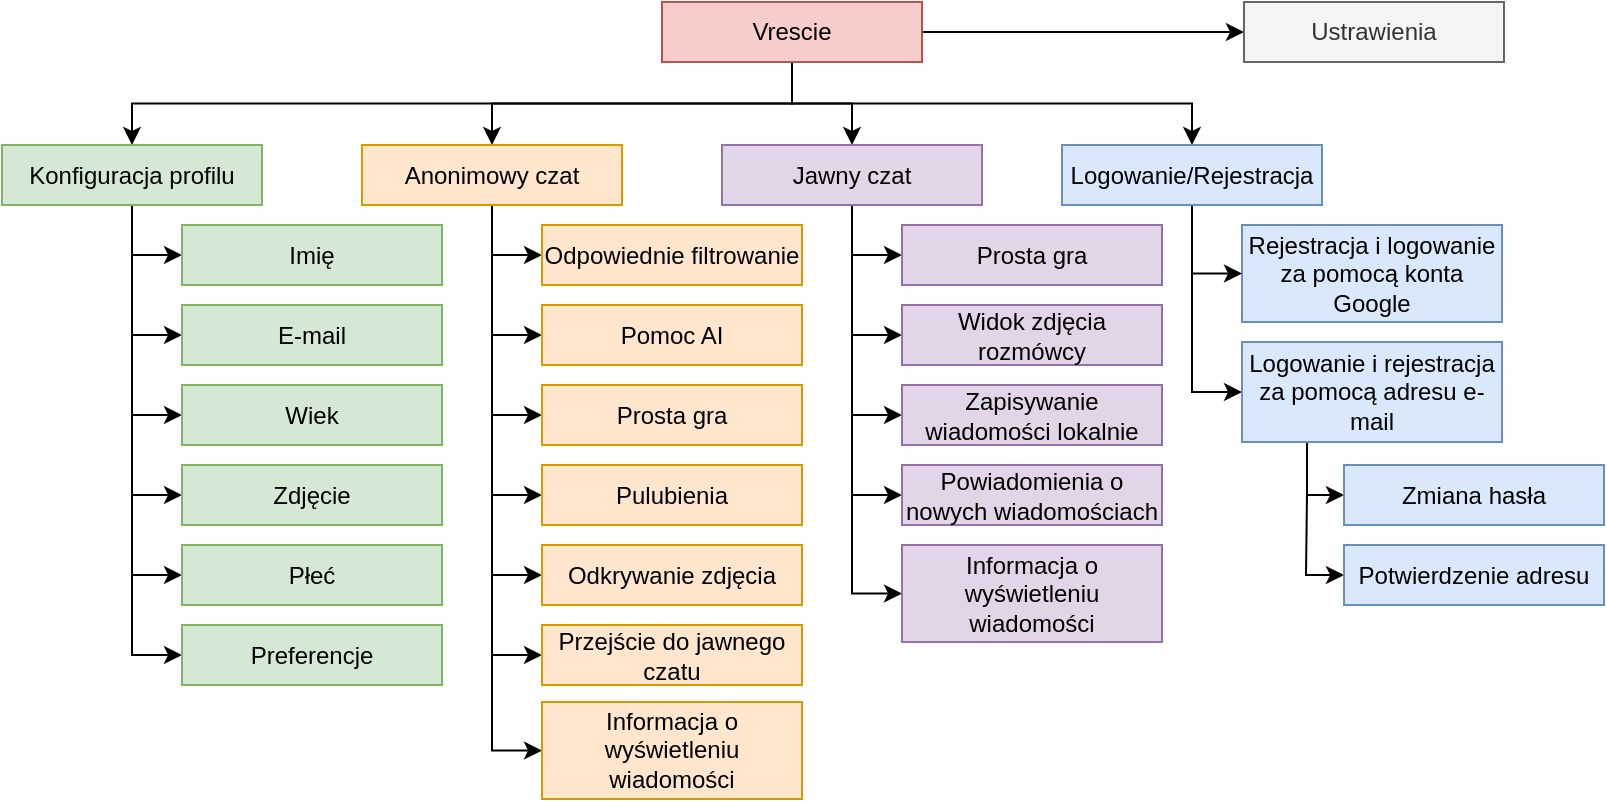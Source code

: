 <mxfile version="21.2.1" type="device">
  <diagram name="Strona-1" id="jQVSxmD1ai50yAvZqFfG">
    <mxGraphModel dx="1176" dy="674" grid="1" gridSize="10" guides="1" tooltips="1" connect="1" arrows="1" fold="1" page="1" pageScale="1" pageWidth="827" pageHeight="1169" math="0" shadow="0">
      <root>
        <mxCell id="0" />
        <mxCell id="1" parent="0" />
        <mxCell id="bWVJSOpvPe0iUiuz9hf4-24" style="edgeStyle=orthogonalEdgeStyle;rounded=0;orthogonalLoop=1;jettySize=auto;html=1;exitX=0.5;exitY=1;exitDx=0;exitDy=0;entryX=0.5;entryY=0;entryDx=0;entryDy=0;" edge="1" parent="1" source="k4PEMNSWHaucwCbMSD-h-1" target="Bjf6NippsOxRQ5bMpOt--7">
          <mxGeometry relative="1" as="geometry" />
        </mxCell>
        <mxCell id="bWVJSOpvPe0iUiuz9hf4-25" style="edgeStyle=orthogonalEdgeStyle;rounded=0;orthogonalLoop=1;jettySize=auto;html=1;exitX=0.5;exitY=1;exitDx=0;exitDy=0;" edge="1" parent="1" source="k4PEMNSWHaucwCbMSD-h-1" target="k4PEMNSWHaucwCbMSD-h-20">
          <mxGeometry relative="1" as="geometry" />
        </mxCell>
        <mxCell id="bWVJSOpvPe0iUiuz9hf4-26" style="edgeStyle=orthogonalEdgeStyle;rounded=0;orthogonalLoop=1;jettySize=auto;html=1;exitX=0.5;exitY=1;exitDx=0;exitDy=0;" edge="1" parent="1" source="k4PEMNSWHaucwCbMSD-h-1" target="k4PEMNSWHaucwCbMSD-h-2">
          <mxGeometry relative="1" as="geometry" />
        </mxCell>
        <mxCell id="bWVJSOpvPe0iUiuz9hf4-27" style="edgeStyle=orthogonalEdgeStyle;rounded=0;orthogonalLoop=1;jettySize=auto;html=1;exitX=0.5;exitY=1;exitDx=0;exitDy=0;entryX=0.5;entryY=0;entryDx=0;entryDy=0;" edge="1" parent="1" source="k4PEMNSWHaucwCbMSD-h-1" target="OP7j1k-5egRmfv-Ufrpp-4">
          <mxGeometry relative="1" as="geometry" />
        </mxCell>
        <mxCell id="bWVJSOpvPe0iUiuz9hf4-29" style="edgeStyle=orthogonalEdgeStyle;rounded=0;orthogonalLoop=1;jettySize=auto;html=1;exitX=1;exitY=0.5;exitDx=0;exitDy=0;entryX=0;entryY=0.5;entryDx=0;entryDy=0;" edge="1" parent="1" source="k4PEMNSWHaucwCbMSD-h-1" target="bWVJSOpvPe0iUiuz9hf4-28">
          <mxGeometry relative="1" as="geometry" />
        </mxCell>
        <mxCell id="k4PEMNSWHaucwCbMSD-h-1" value="Vrescie" style="rounded=0;whiteSpace=wrap;html=1;fillColor=#f8cecc;strokeColor=#b85450;" parent="1" vertex="1">
          <mxGeometry x="349" y="60" width="130" height="30" as="geometry" />
        </mxCell>
        <mxCell id="OP7j1k-5egRmfv-Ufrpp-6" style="edgeStyle=orthogonalEdgeStyle;rounded=0;orthogonalLoop=1;jettySize=auto;html=1;exitX=0.5;exitY=1;exitDx=0;exitDy=0;entryX=0;entryY=0.5;entryDx=0;entryDy=0;" parent="1" source="k4PEMNSWHaucwCbMSD-h-2" target="k4PEMNSWHaucwCbMSD-h-3" edge="1">
          <mxGeometry relative="1" as="geometry">
            <Array as="points">
              <mxPoint x="84" y="187" />
            </Array>
          </mxGeometry>
        </mxCell>
        <mxCell id="OP7j1k-5egRmfv-Ufrpp-8" style="edgeStyle=orthogonalEdgeStyle;rounded=0;orthogonalLoop=1;jettySize=auto;html=1;exitX=0.5;exitY=1;exitDx=0;exitDy=0;entryX=0;entryY=0.5;entryDx=0;entryDy=0;" parent="1" source="k4PEMNSWHaucwCbMSD-h-2" target="k4PEMNSWHaucwCbMSD-h-7" edge="1">
          <mxGeometry relative="1" as="geometry" />
        </mxCell>
        <mxCell id="OP7j1k-5egRmfv-Ufrpp-9" style="edgeStyle=orthogonalEdgeStyle;rounded=0;orthogonalLoop=1;jettySize=auto;html=1;exitX=0.5;exitY=1;exitDx=0;exitDy=0;entryX=0;entryY=0.5;entryDx=0;entryDy=0;" parent="1" source="k4PEMNSWHaucwCbMSD-h-2" target="k4PEMNSWHaucwCbMSD-h-23" edge="1">
          <mxGeometry relative="1" as="geometry" />
        </mxCell>
        <mxCell id="OP7j1k-5egRmfv-Ufrpp-12" style="edgeStyle=orthogonalEdgeStyle;rounded=0;orthogonalLoop=1;jettySize=auto;html=1;exitX=0.5;exitY=1;exitDx=0;exitDy=0;entryX=0;entryY=0.5;entryDx=0;entryDy=0;" parent="1" source="k4PEMNSWHaucwCbMSD-h-2" target="k4PEMNSWHaucwCbMSD-h-10" edge="1">
          <mxGeometry relative="1" as="geometry" />
        </mxCell>
        <mxCell id="OP7j1k-5egRmfv-Ufrpp-19" style="edgeStyle=orthogonalEdgeStyle;rounded=0;orthogonalLoop=1;jettySize=auto;html=1;exitX=0.5;exitY=1;exitDx=0;exitDy=0;entryX=0;entryY=0.5;entryDx=0;entryDy=0;" parent="1" source="k4PEMNSWHaucwCbMSD-h-2" target="k4PEMNSWHaucwCbMSD-h-17" edge="1">
          <mxGeometry relative="1" as="geometry" />
        </mxCell>
        <mxCell id="bWVJSOpvPe0iUiuz9hf4-3" style="edgeStyle=orthogonalEdgeStyle;rounded=0;orthogonalLoop=1;jettySize=auto;html=1;exitX=0.5;exitY=1;exitDx=0;exitDy=0;entryX=0;entryY=0.5;entryDx=0;entryDy=0;" edge="1" parent="1" source="k4PEMNSWHaucwCbMSD-h-2" target="bWVJSOpvPe0iUiuz9hf4-2">
          <mxGeometry relative="1" as="geometry" />
        </mxCell>
        <mxCell id="k4PEMNSWHaucwCbMSD-h-2" value="Konfiguracja profilu" style="rounded=0;whiteSpace=wrap;html=1;fillColor=#d5e8d4;strokeColor=#82b366;" parent="1" vertex="1">
          <mxGeometry x="19" y="131.5" width="130" height="30" as="geometry" />
        </mxCell>
        <mxCell id="k4PEMNSWHaucwCbMSD-h-3" value="Imię" style="rounded=0;whiteSpace=wrap;html=1;fillColor=#d5e8d4;strokeColor=#82b366;" parent="1" vertex="1">
          <mxGeometry x="109" y="171.5" width="130" height="30" as="geometry" />
        </mxCell>
        <mxCell id="k4PEMNSWHaucwCbMSD-h-7" value="Wiek" style="rounded=0;whiteSpace=wrap;html=1;fillColor=#d5e8d4;strokeColor=#82b366;" parent="1" vertex="1">
          <mxGeometry x="109" y="251.5" width="130" height="30" as="geometry" />
        </mxCell>
        <mxCell id="k4PEMNSWHaucwCbMSD-h-10" value="Preferencje" style="rounded=0;whiteSpace=wrap;html=1;fillColor=#d5e8d4;strokeColor=#82b366;" parent="1" vertex="1">
          <mxGeometry x="109" y="371.5" width="130" height="30" as="geometry" />
        </mxCell>
        <mxCell id="k4PEMNSWHaucwCbMSD-h-17" value="Płeć" style="rounded=0;whiteSpace=wrap;html=1;fillColor=#d5e8d4;strokeColor=#82b366;" parent="1" vertex="1">
          <mxGeometry x="109" y="331.5" width="130" height="30" as="geometry" />
        </mxCell>
        <mxCell id="OP7j1k-5egRmfv-Ufrpp-26" style="edgeStyle=orthogonalEdgeStyle;rounded=0;orthogonalLoop=1;jettySize=auto;html=1;exitX=0.5;exitY=1;exitDx=0;exitDy=0;entryX=0;entryY=0.5;entryDx=0;entryDy=0;" parent="1" source="k4PEMNSWHaucwCbMSD-h-20" target="k4PEMNSWHaucwCbMSD-h-30" edge="1">
          <mxGeometry relative="1" as="geometry">
            <Array as="points">
              <mxPoint x="264" y="187" />
            </Array>
          </mxGeometry>
        </mxCell>
        <mxCell id="OP7j1k-5egRmfv-Ufrpp-27" style="edgeStyle=orthogonalEdgeStyle;rounded=0;orthogonalLoop=1;jettySize=auto;html=1;exitX=0.5;exitY=1;exitDx=0;exitDy=0;entryX=0;entryY=0.5;entryDx=0;entryDy=0;" parent="1" source="k4PEMNSWHaucwCbMSD-h-20" target="k4PEMNSWHaucwCbMSD-h-28" edge="1">
          <mxGeometry relative="1" as="geometry" />
        </mxCell>
        <mxCell id="OP7j1k-5egRmfv-Ufrpp-30" style="edgeStyle=orthogonalEdgeStyle;rounded=0;orthogonalLoop=1;jettySize=auto;html=1;exitX=0.5;exitY=1;exitDx=0;exitDy=0;entryX=0;entryY=0.5;entryDx=0;entryDy=0;" parent="1" source="k4PEMNSWHaucwCbMSD-h-20" target="k4PEMNSWHaucwCbMSD-h-27" edge="1">
          <mxGeometry relative="1" as="geometry" />
        </mxCell>
        <mxCell id="bWVJSOpvPe0iUiuz9hf4-7" style="edgeStyle=orthogonalEdgeStyle;rounded=0;orthogonalLoop=1;jettySize=auto;html=1;exitX=0.5;exitY=1;exitDx=0;exitDy=0;entryX=0;entryY=0.5;entryDx=0;entryDy=0;" edge="1" parent="1" source="k4PEMNSWHaucwCbMSD-h-20" target="bWVJSOpvPe0iUiuz9hf4-4">
          <mxGeometry relative="1" as="geometry" />
        </mxCell>
        <mxCell id="bWVJSOpvPe0iUiuz9hf4-8" style="edgeStyle=orthogonalEdgeStyle;rounded=0;orthogonalLoop=1;jettySize=auto;html=1;exitX=0.5;exitY=1;exitDx=0;exitDy=0;entryX=0;entryY=0.5;entryDx=0;entryDy=0;" edge="1" parent="1" source="k4PEMNSWHaucwCbMSD-h-20" target="bWVJSOpvPe0iUiuz9hf4-5">
          <mxGeometry relative="1" as="geometry" />
        </mxCell>
        <mxCell id="bWVJSOpvPe0iUiuz9hf4-9" style="edgeStyle=orthogonalEdgeStyle;rounded=0;orthogonalLoop=1;jettySize=auto;html=1;exitX=0.5;exitY=1;exitDx=0;exitDy=0;entryX=0;entryY=0.5;entryDx=0;entryDy=0;" edge="1" parent="1" source="k4PEMNSWHaucwCbMSD-h-20" target="bWVJSOpvPe0iUiuz9hf4-6">
          <mxGeometry relative="1" as="geometry" />
        </mxCell>
        <mxCell id="bWVJSOpvPe0iUiuz9hf4-11" style="edgeStyle=orthogonalEdgeStyle;rounded=0;orthogonalLoop=1;jettySize=auto;html=1;exitX=0.5;exitY=1;exitDx=0;exitDy=0;entryX=0;entryY=0.5;entryDx=0;entryDy=0;" edge="1" parent="1" source="k4PEMNSWHaucwCbMSD-h-20" target="bWVJSOpvPe0iUiuz9hf4-10">
          <mxGeometry relative="1" as="geometry" />
        </mxCell>
        <mxCell id="k4PEMNSWHaucwCbMSD-h-20" value="Anonimowy czat" style="rounded=0;whiteSpace=wrap;html=1;fillColor=#ffe6cc;strokeColor=#d79b00;" parent="1" vertex="1">
          <mxGeometry x="199" y="131.5" width="130" height="30" as="geometry" />
        </mxCell>
        <mxCell id="k4PEMNSWHaucwCbMSD-h-21" value="Rejestracja i logowanie za pomocą konta Google" style="rounded=0;whiteSpace=wrap;html=1;fillColor=#dae8fc;strokeColor=#6c8ebf;" parent="1" vertex="1">
          <mxGeometry x="639" y="171.5" width="130" height="48.5" as="geometry" />
        </mxCell>
        <mxCell id="k4PEMNSWHaucwCbMSD-h-23" value="Zdjęcie" style="rounded=0;whiteSpace=wrap;html=1;fillColor=#d5e8d4;strokeColor=#82b366;" parent="1" vertex="1">
          <mxGeometry x="109" y="291.5" width="130" height="30" as="geometry" />
        </mxCell>
        <mxCell id="k4PEMNSWHaucwCbMSD-h-27" value="Prosta gra" style="rounded=0;whiteSpace=wrap;html=1;fillColor=#ffe6cc;strokeColor=#d79b00;" parent="1" vertex="1">
          <mxGeometry x="289" y="251.5" width="130" height="30" as="geometry" />
        </mxCell>
        <mxCell id="k4PEMNSWHaucwCbMSD-h-28" value="Pomoc AI" style="rounded=0;whiteSpace=wrap;html=1;fillColor=#ffe6cc;strokeColor=#d79b00;" parent="1" vertex="1">
          <mxGeometry x="289" y="211.5" width="130" height="30" as="geometry" />
        </mxCell>
        <mxCell id="k4PEMNSWHaucwCbMSD-h-30" value="Odpowiednie filtrowanie" style="rounded=0;whiteSpace=wrap;html=1;fillColor=#ffe6cc;strokeColor=#d79b00;" parent="1" vertex="1">
          <mxGeometry x="289" y="171.5" width="130" height="30" as="geometry" />
        </mxCell>
        <mxCell id="OP7j1k-5egRmfv-Ufrpp-31" style="edgeStyle=orthogonalEdgeStyle;rounded=0;orthogonalLoop=1;jettySize=auto;html=1;exitX=0.5;exitY=1;exitDx=0;exitDy=0;entryX=0;entryY=0.5;entryDx=0;entryDy=0;" parent="1" source="OP7j1k-5egRmfv-Ufrpp-4" target="k4PEMNSWHaucwCbMSD-h-21" edge="1">
          <mxGeometry relative="1" as="geometry">
            <Array as="points">
              <mxPoint x="614" y="196" />
            </Array>
          </mxGeometry>
        </mxCell>
        <mxCell id="bWVJSOpvPe0iUiuz9hf4-16" style="edgeStyle=orthogonalEdgeStyle;rounded=0;orthogonalLoop=1;jettySize=auto;html=1;exitX=0.5;exitY=1;exitDx=0;exitDy=0;entryX=0;entryY=0.5;entryDx=0;entryDy=0;" edge="1" parent="1" source="OP7j1k-5egRmfv-Ufrpp-4" target="bWVJSOpvPe0iUiuz9hf4-13">
          <mxGeometry relative="1" as="geometry" />
        </mxCell>
        <mxCell id="OP7j1k-5egRmfv-Ufrpp-4" value="Logowanie/Rejestracja" style="rounded=0;whiteSpace=wrap;html=1;fillColor=#dae8fc;strokeColor=#6c8ebf;" parent="1" vertex="1">
          <mxGeometry x="549" y="131.5" width="130" height="30" as="geometry" />
        </mxCell>
        <mxCell id="Bjf6NippsOxRQ5bMpOt--2" style="edgeStyle=orthogonalEdgeStyle;rounded=0;orthogonalLoop=1;jettySize=auto;html=1;exitX=0.5;exitY=1;exitDx=0;exitDy=0;entryX=0;entryY=0.5;entryDx=0;entryDy=0;" parent="1" source="Bjf6NippsOxRQ5bMpOt--7" target="Bjf6NippsOxRQ5bMpOt--12" edge="1">
          <mxGeometry relative="1" as="geometry">
            <Array as="points">
              <mxPoint x="444" y="187" />
            </Array>
          </mxGeometry>
        </mxCell>
        <mxCell id="Bjf6NippsOxRQ5bMpOt--3" style="edgeStyle=orthogonalEdgeStyle;rounded=0;orthogonalLoop=1;jettySize=auto;html=1;exitX=0.5;exitY=1;exitDx=0;exitDy=0;entryX=0;entryY=0.5;entryDx=0;entryDy=0;" parent="1" source="Bjf6NippsOxRQ5bMpOt--7" target="Bjf6NippsOxRQ5bMpOt--10" edge="1">
          <mxGeometry relative="1" as="geometry" />
        </mxCell>
        <mxCell id="Bjf6NippsOxRQ5bMpOt--4" style="edgeStyle=orthogonalEdgeStyle;rounded=0;orthogonalLoop=1;jettySize=auto;html=1;exitX=0.5;exitY=1;exitDx=0;exitDy=0;entryX=0;entryY=0.5;entryDx=0;entryDy=0;" parent="1" source="Bjf6NippsOxRQ5bMpOt--7" target="Bjf6NippsOxRQ5bMpOt--11" edge="1">
          <mxGeometry relative="1" as="geometry" />
        </mxCell>
        <mxCell id="Bjf6NippsOxRQ5bMpOt--5" style="edgeStyle=orthogonalEdgeStyle;rounded=0;orthogonalLoop=1;jettySize=auto;html=1;exitX=0.5;exitY=1;exitDx=0;exitDy=0;entryX=0;entryY=0.5;entryDx=0;entryDy=0;" parent="1" source="Bjf6NippsOxRQ5bMpOt--7" target="Bjf6NippsOxRQ5bMpOt--8" edge="1">
          <mxGeometry relative="1" as="geometry" />
        </mxCell>
        <mxCell id="Bjf6NippsOxRQ5bMpOt--6" style="edgeStyle=orthogonalEdgeStyle;rounded=0;orthogonalLoop=1;jettySize=auto;html=1;exitX=0.5;exitY=1;exitDx=0;exitDy=0;entryX=0;entryY=0.5;entryDx=0;entryDy=0;" parent="1" source="Bjf6NippsOxRQ5bMpOt--7" target="Bjf6NippsOxRQ5bMpOt--9" edge="1">
          <mxGeometry relative="1" as="geometry" />
        </mxCell>
        <mxCell id="Bjf6NippsOxRQ5bMpOt--7" value="Jawny czat" style="rounded=0;whiteSpace=wrap;html=1;fillColor=#e1d5e7;strokeColor=#9673a6;" parent="1" vertex="1">
          <mxGeometry x="379" y="131.5" width="130" height="30" as="geometry" />
        </mxCell>
        <mxCell id="Bjf6NippsOxRQ5bMpOt--8" value="Powiadomienia o nowych wiadomościach" style="rounded=0;whiteSpace=wrap;html=1;fillColor=#e1d5e7;strokeColor=#9673a6;" parent="1" vertex="1">
          <mxGeometry x="469" y="291.5" width="130" height="30" as="geometry" />
        </mxCell>
        <mxCell id="Bjf6NippsOxRQ5bMpOt--9" value="Informacja o wyświetleniu wiadomości" style="rounded=0;whiteSpace=wrap;html=1;fillColor=#e1d5e7;strokeColor=#9673a6;" parent="1" vertex="1">
          <mxGeometry x="469" y="331.5" width="130" height="48.5" as="geometry" />
        </mxCell>
        <mxCell id="Bjf6NippsOxRQ5bMpOt--10" value="Widok zdjęcia rozmówcy" style="rounded=0;whiteSpace=wrap;html=1;fillColor=#e1d5e7;strokeColor=#9673a6;" parent="1" vertex="1">
          <mxGeometry x="469" y="211.5" width="130" height="30" as="geometry" />
        </mxCell>
        <mxCell id="Bjf6NippsOxRQ5bMpOt--11" value="Zapisywanie wiadomości lokalnie" style="rounded=0;whiteSpace=wrap;html=1;fillColor=#e1d5e7;strokeColor=#9673a6;" parent="1" vertex="1">
          <mxGeometry x="469" y="251.5" width="130" height="30" as="geometry" />
        </mxCell>
        <mxCell id="Bjf6NippsOxRQ5bMpOt--12" value="Prosta gra" style="rounded=0;whiteSpace=wrap;html=1;fillColor=#e1d5e7;strokeColor=#9673a6;" parent="1" vertex="1">
          <mxGeometry x="469" y="171.5" width="130" height="30" as="geometry" />
        </mxCell>
        <mxCell id="bWVJSOpvPe0iUiuz9hf4-2" value="E-mail" style="rounded=0;whiteSpace=wrap;html=1;fillColor=#d5e8d4;strokeColor=#82b366;" vertex="1" parent="1">
          <mxGeometry x="109" y="211.5" width="130" height="30" as="geometry" />
        </mxCell>
        <mxCell id="bWVJSOpvPe0iUiuz9hf4-4" value="Pulubienia" style="rounded=0;whiteSpace=wrap;html=1;fillColor=#ffe6cc;strokeColor=#d79b00;" vertex="1" parent="1">
          <mxGeometry x="289" y="291.5" width="130" height="30" as="geometry" />
        </mxCell>
        <mxCell id="bWVJSOpvPe0iUiuz9hf4-5" value="Odkrywanie zdjęcia" style="rounded=0;whiteSpace=wrap;html=1;fillColor=#ffe6cc;strokeColor=#d79b00;" vertex="1" parent="1">
          <mxGeometry x="289" y="331.5" width="130" height="30" as="geometry" />
        </mxCell>
        <mxCell id="bWVJSOpvPe0iUiuz9hf4-6" value="Przejście do jawnego czatu" style="rounded=0;whiteSpace=wrap;html=1;fillColor=#ffe6cc;strokeColor=#d79b00;" vertex="1" parent="1">
          <mxGeometry x="289" y="371.5" width="130" height="30" as="geometry" />
        </mxCell>
        <mxCell id="bWVJSOpvPe0iUiuz9hf4-10" value="Informacja o wyświetleniu wiadomości" style="rounded=0;whiteSpace=wrap;html=1;fillColor=#ffe6cc;strokeColor=#d79b00;" vertex="1" parent="1">
          <mxGeometry x="289" y="410" width="130" height="48.5" as="geometry" />
        </mxCell>
        <mxCell id="bWVJSOpvPe0iUiuz9hf4-21" style="edgeStyle=orthogonalEdgeStyle;rounded=0;orthogonalLoop=1;jettySize=auto;html=1;exitX=0.25;exitY=1;exitDx=0;exitDy=0;entryX=0;entryY=0.5;entryDx=0;entryDy=0;" edge="1" parent="1" source="bWVJSOpvPe0iUiuz9hf4-13" target="bWVJSOpvPe0iUiuz9hf4-15">
          <mxGeometry relative="1" as="geometry">
            <Array as="points">
              <mxPoint x="671" y="306" />
              <mxPoint x="671" y="347" />
            </Array>
          </mxGeometry>
        </mxCell>
        <mxCell id="bWVJSOpvPe0iUiuz9hf4-23" style="edgeStyle=orthogonalEdgeStyle;rounded=0;orthogonalLoop=1;jettySize=auto;html=1;exitX=0.25;exitY=1;exitDx=0;exitDy=0;entryX=0;entryY=0.5;entryDx=0;entryDy=0;" edge="1" parent="1" source="bWVJSOpvPe0iUiuz9hf4-13" target="bWVJSOpvPe0iUiuz9hf4-14">
          <mxGeometry relative="1" as="geometry">
            <Array as="points">
              <mxPoint x="671" y="307" />
            </Array>
          </mxGeometry>
        </mxCell>
        <mxCell id="bWVJSOpvPe0iUiuz9hf4-13" value="Logowanie i rejestracja za pomocą adresu e-mail" style="rounded=0;whiteSpace=wrap;html=1;fillColor=#dae8fc;strokeColor=#6c8ebf;" vertex="1" parent="1">
          <mxGeometry x="639" y="230" width="130" height="50" as="geometry" />
        </mxCell>
        <mxCell id="bWVJSOpvPe0iUiuz9hf4-14" value="Zmiana hasła" style="rounded=0;whiteSpace=wrap;html=1;fillColor=#dae8fc;strokeColor=#6c8ebf;" vertex="1" parent="1">
          <mxGeometry x="690" y="291.5" width="130" height="30" as="geometry" />
        </mxCell>
        <mxCell id="bWVJSOpvPe0iUiuz9hf4-15" value="Potwierdzenie adresu" style="rounded=0;whiteSpace=wrap;html=1;fillColor=#dae8fc;strokeColor=#6c8ebf;" vertex="1" parent="1">
          <mxGeometry x="690" y="331.5" width="130" height="30" as="geometry" />
        </mxCell>
        <mxCell id="bWVJSOpvPe0iUiuz9hf4-28" value="Ustrawienia" style="rounded=0;whiteSpace=wrap;html=1;fillColor=#f5f5f5;strokeColor=#666666;fontColor=#333333;" vertex="1" parent="1">
          <mxGeometry x="640" y="60" width="130" height="30" as="geometry" />
        </mxCell>
      </root>
    </mxGraphModel>
  </diagram>
</mxfile>
